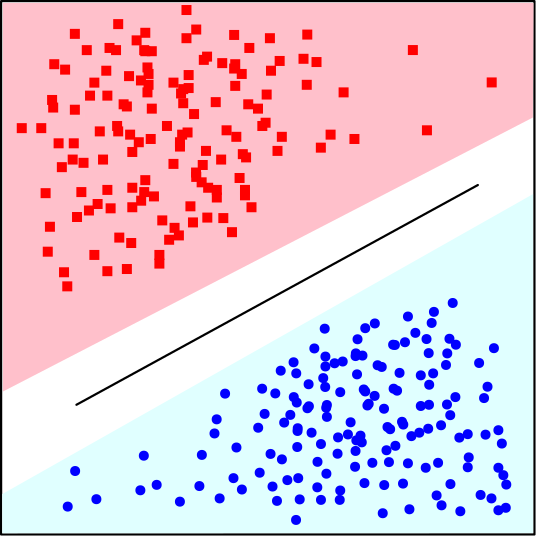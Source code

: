 <?xml version="1.0"?>
<!DOCTYPE ipe SYSTEM "ipe.dtd">
<ipe version="70218" creator="Ipe 7.2.26">
<info created="D:20230321162447" modified="D:20230327223514"/>
<ipestyle name="basic">
<symbol name="arrow/arc(spx)">
<path stroke="sym-stroke" fill="sym-stroke" pen="sym-pen">
0 0 m
-1 0.333 l
-1 -0.333 l
h
</path>
</symbol>
<symbol name="arrow/farc(spx)">
<path stroke="sym-stroke" fill="white" pen="sym-pen">
0 0 m
-1 0.333 l
-1 -0.333 l
h
</path>
</symbol>
<symbol name="arrow/ptarc(spx)">
<path stroke="sym-stroke" fill="sym-stroke" pen="sym-pen">
0 0 m
-1 0.333 l
-0.8 0 l
-1 -0.333 l
h
</path>
</symbol>
<symbol name="arrow/fptarc(spx)">
<path stroke="sym-stroke" fill="white" pen="sym-pen">
0 0 m
-1 0.333 l
-0.8 0 l
-1 -0.333 l
h
</path>
</symbol>
<symbol name="mark/circle(sx)" transformations="translations">
<path fill="sym-stroke">
0.6 0 0 0.6 0 0 e
0.4 0 0 0.4 0 0 e
</path>
</symbol>
<symbol name="mark/disk(sx)" transformations="translations">
<path fill="sym-stroke">
0.6 0 0 0.6 0 0 e
</path>
</symbol>
<symbol name="mark/fdisk(sfx)" transformations="translations">
<group>
<path fill="sym-fill">
0.5 0 0 0.5 0 0 e
</path>
<path fill="sym-stroke" fillrule="eofill">
0.6 0 0 0.6 0 0 e
0.4 0 0 0.4 0 0 e
</path>
</group>
</symbol>
<symbol name="mark/box(sx)" transformations="translations">
<path fill="sym-stroke" fillrule="eofill">
-0.6 -0.6 m
0.6 -0.6 l
0.6 0.6 l
-0.6 0.6 l
h
-0.4 -0.4 m
0.4 -0.4 l
0.4 0.4 l
-0.4 0.4 l
h
</path>
</symbol>
<symbol name="mark/square(sx)" transformations="translations">
<path fill="sym-stroke">
-0.6 -0.6 m
0.6 -0.6 l
0.6 0.6 l
-0.6 0.6 l
h
</path>
</symbol>
<symbol name="mark/fsquare(sfx)" transformations="translations">
<group>
<path fill="sym-fill">
-0.5 -0.5 m
0.5 -0.5 l
0.5 0.5 l
-0.5 0.5 l
h
</path>
<path fill="sym-stroke" fillrule="eofill">
-0.6 -0.6 m
0.6 -0.6 l
0.6 0.6 l
-0.6 0.6 l
h
-0.4 -0.4 m
0.4 -0.4 l
0.4 0.4 l
-0.4 0.4 l
h
</path>
</group>
</symbol>
<symbol name="mark/cross(sx)" transformations="translations">
<group>
<path fill="sym-stroke">
-0.43 -0.57 m
0.57 0.43 l
0.43 0.57 l
-0.57 -0.43 l
h
</path>
<path fill="sym-stroke">
-0.43 0.57 m
0.57 -0.43 l
0.43 -0.57 l
-0.57 0.43 l
h
</path>
</group>
</symbol>
<symbol name="arrow/fnormal(spx)">
<path stroke="sym-stroke" fill="white" pen="sym-pen">
0 0 m
-1 0.333 l
-1 -0.333 l
h
</path>
</symbol>
<symbol name="arrow/pointed(spx)">
<path stroke="sym-stroke" fill="sym-stroke" pen="sym-pen">
0 0 m
-1 0.333 l
-0.8 0 l
-1 -0.333 l
h
</path>
</symbol>
<symbol name="arrow/fpointed(spx)">
<path stroke="sym-stroke" fill="white" pen="sym-pen">
0 0 m
-1 0.333 l
-0.8 0 l
-1 -0.333 l
h
</path>
</symbol>
<symbol name="arrow/linear(spx)">
<path stroke="sym-stroke" pen="sym-pen">
-1 0.333 m
0 0 l
-1 -0.333 l
</path>
</symbol>
<symbol name="arrow/fdouble(spx)">
<path stroke="sym-stroke" fill="white" pen="sym-pen">
0 0 m
-1 0.333 l
-1 -0.333 l
h
-1 0 m
-2 0.333 l
-2 -0.333 l
h
</path>
</symbol>
<symbol name="arrow/double(spx)">
<path stroke="sym-stroke" fill="sym-stroke" pen="sym-pen">
0 0 m
-1 0.333 l
-1 -0.333 l
h
-1 0 m
-2 0.333 l
-2 -0.333 l
h
</path>
</symbol>
<symbol name="arrow/mid-normal(spx)">
<path stroke="sym-stroke" fill="sym-stroke" pen="sym-pen">
0.5 0 m
-0.5 0.333 l
-0.5 -0.333 l
h
</path>
</symbol>
<symbol name="arrow/mid-fnormal(spx)">
<path stroke="sym-stroke" fill="white" pen="sym-pen">
0.5 0 m
-0.5 0.333 l
-0.5 -0.333 l
h
</path>
</symbol>
<symbol name="arrow/mid-pointed(spx)">
<path stroke="sym-stroke" fill="sym-stroke" pen="sym-pen">
0.5 0 m
-0.5 0.333 l
-0.3 0 l
-0.5 -0.333 l
h
</path>
</symbol>
<symbol name="arrow/mid-fpointed(spx)">
<path stroke="sym-stroke" fill="white" pen="sym-pen">
0.5 0 m
-0.5 0.333 l
-0.3 0 l
-0.5 -0.333 l
h
</path>
</symbol>
<symbol name="arrow/mid-double(spx)">
<path stroke="sym-stroke" fill="sym-stroke" pen="sym-pen">
1 0 m
0 0.333 l
0 -0.333 l
h
0 0 m
-1 0.333 l
-1 -0.333 l
h
</path>
</symbol>
<symbol name="arrow/mid-fdouble(spx)">
<path stroke="sym-stroke" fill="white" pen="sym-pen">
1 0 m
0 0.333 l
0 -0.333 l
h
0 0 m
-1 0.333 l
-1 -0.333 l
h
</path>
</symbol>
<anglesize name="22.5 deg" value="22.5"/>
<anglesize name="30 deg" value="30"/>
<anglesize name="45 deg" value="45"/>
<anglesize name="60 deg" value="60"/>
<anglesize name="90 deg" value="90"/>
<arrowsize name="large" value="10"/>
<arrowsize name="small" value="5"/>
<arrowsize name="tiny" value="3"/>
<color name="blue" value="0 0 1"/>
<color name="brown" value="0.647 0.165 0.165"/>
<color name="darkblue" value="0 0 0.545"/>
<color name="darkcyan" value="0 0.545 0.545"/>
<color name="darkgray" value="0.663"/>
<color name="darkgreen" value="0 0.392 0"/>
<color name="darkmagenta" value="0.545 0 0.545"/>
<color name="darkorange" value="1 0.549 0"/>
<color name="darkred" value="0.545 0 0"/>
<color name="gold" value="1 0.843 0"/>
<color name="gray" value="0.745"/>
<color name="green" value="0 1 0"/>
<color name="lightblue" value="0.678 0.847 0.902"/>
<color name="lightcyan" value="0.878 1 1"/>
<color name="lightgray" value="0.827"/>
<color name="lightgreen" value="0.565 0.933 0.565"/>
<color name="lightyellow" value="1 1 0.878"/>
<color name="navy" value="0 0 0.502"/>
<color name="orange" value="1 0.647 0"/>
<color name="pink" value="1 0.753 0.796"/>
<color name="purple" value="0.627 0.125 0.941"/>
<color name="red" value="1 0 0"/>
<color name="seagreen" value="0.18 0.545 0.341"/>
<color name="turquoise" value="0.251 0.878 0.816"/>
<color name="violet" value="0.933 0.51 0.933"/>
<color name="yellow" value="1 1 0"/>
<dashstyle name="dash dot dotted" value="[4 2 1 2 1 2] 0"/>
<dashstyle name="dash dotted" value="[4 2 1 2] 0"/>
<dashstyle name="dashed" value="[4] 0"/>
<dashstyle name="dotted" value="[1 3] 0"/>
<gridsize name="10 pts (~3.5 mm)" value="10"/>
<gridsize name="14 pts (~5 mm)" value="14"/>
<gridsize name="16 pts (~6 mm)" value="16"/>
<gridsize name="20 pts (~7 mm)" value="20"/>
<gridsize name="28 pts (~10 mm)" value="28"/>
<gridsize name="32 pts (~12 mm)" value="32"/>
<gridsize name="4 pts" value="4"/>
<gridsize name="56 pts (~20 mm)" value="56"/>
<gridsize name="8 pts (~3 mm)" value="8"/>
<opacity name="10%" value="0.1"/>
<opacity name="30%" value="0.3"/>
<opacity name="50%" value="0.5"/>
<opacity name="75%" value="0.75"/>
<pen name="fat" value="1.2"/>
<pen name="heavier" value="0.8"/>
<pen name="ultrafat" value="2"/>
<symbolsize name="large" value="5"/>
<symbolsize name="small" value="2"/>
<symbolsize name="tiny" value="1.1"/>
<textsize name="Huge" value="\Huge"/>
<textsize name="LARGE" value="\LARGE"/>
<textsize name="Large" value="\Large"/>
<textsize name="footnote" value="\footnotesize"/>
<textsize name="huge" value="\huge"/>
<textsize name="large" value="\large"/>
<textsize name="script" value="\scriptsize"/>
<textsize name="small" value="\small"/>
<textsize name="tiny" value="\tiny"/>
<textstyle name="center" begin="\begin{center}" end="\end{center}"/>
<textstyle name="item" begin="\begin{itemize}\item{}" end="\end{itemize}"/>
<textstyle name="itemize" begin="\begin{itemize}" end="\end{itemize}"/>
<tiling name="falling" angle="-60" step="4" width="1"/>
<tiling name="rising" angle="30" step="4" width="1"/>
</ipestyle>
<page>
<layer name="alpha"/>
<view layers="alpha" active="alpha"/>
<path layer="alpha" matrix="1 0 0 1 254.825 -64.9865" stroke="black" pen="heavier">
128 576 m
128 384 l
320 384 l
320 576 l
h
</path>
<path matrix="1 0 0 1 1.75686 -1.62729" fill="pink">
381.752 511.983 m
572.725 511.989 l
572.499 470.735 l
381.764 372.115 l
381.744 512.004 l
h
</path>
<use matrix="1 0 0 1 298.508 13.5832" name="mark/square(sx)" pos="115.157 479.787" size="normal" stroke="red"/>
<use matrix="1 0 0 1 298.508 13.5832" name="mark/square(sx)" pos="103.454 474.716" size="normal" stroke="red"/>
<use matrix="1 0 0 1 298.508 13.5832" name="mark/square(sx)" pos="98.7722 451.699" size="normal" stroke="red"/>
<use matrix="1 0 0 1 298.508 13.5832" name="mark/square(sx)" pos="106.184 437.655" size="normal" stroke="red"/>
<use matrix="1 0 0 1 298.508 13.5832" name="mark/square(sx)" pos="123.739 422.831" size="normal" stroke="red"/>
<use matrix="1 0 0 1 298.508 13.5832" name="mark/square(sx)" pos="161.971 426.732" size="normal" stroke="red"/>
<use matrix="1 0 0 1 298.508 13.5832" name="mark/square(sx)" pos="199.421 444.677" size="normal" stroke="red"/>
<use matrix="1 0 0 1 298.508 13.5832" name="mark/square(sx)" pos="194.35 467.304" size="normal" stroke="red"/>
<use matrix="1 0 0 1 298.508 13.5832" name="mark/square(sx)" pos="157.289 476.276" size="normal" stroke="red"/>
<use matrix="1 0 0 1 298.508 13.5832" name="mark/square(sx)" pos="149.877 460.672" size="normal" stroke="red"/>
<use matrix="1 0 0 1 298.508 13.5832" name="mark/square(sx)" pos="149.487 449.358" size="normal" stroke="red"/>
<use matrix="1 0 0 1 298.508 13.5832" name="mark/square(sx)" pos="139.344 427.122" size="normal" stroke="red"/>
<use matrix="1 0 0 1 298.508 13.5832" name="mark/square(sx)" pos="117.888 406.056" size="normal" stroke="red"/>
<use matrix="1 0 0 1 298.508 13.5832" name="mark/square(sx)" pos="108.135 394.743" size="normal" stroke="red"/>
<use matrix="1 0 0 1 298.508 13.5832" name="mark/square(sx)" pos="106.965 399.814" size="normal" stroke="red"/>
<use matrix="1 0 0 1 298.508 13.5832" name="mark/square(sx)" pos="131.542 423.221" size="normal" stroke="red"/>
<use matrix="1 0 0 1 298.508 13.5832" name="mark/square(sx)" pos="146.756 415.809" size="normal" stroke="red"/>
<use matrix="1 0 0 1 298.508 13.5832" name="mark/square(sx)" pos="126.86 412.298" size="normal" stroke="red"/>
<use matrix="1 0 0 1 298.508 13.5832" name="mark/square(sx)" pos="119.058 424.391" size="normal" stroke="red"/>
<use matrix="1 0 0 1 298.508 13.5832" name="mark/square(sx)" pos="148.707 445.067" size="normal" stroke="red"/>
<use matrix="1 0 0 1 298.508 13.5832" name="mark/square(sx)" pos="137.393 471.205" size="normal" stroke="red"/>
<use matrix="1 0 0 1 298.508 13.5832" name="mark/square(sx)" pos="130.761 449.358" size="normal" stroke="red"/>
<use matrix="1 0 0 1 298.508 13.5832" name="mark/square(sx)" pos="110.085 440.386" size="normal" stroke="red"/>
<use matrix="1 0 0 1 298.508 13.5832" name="mark/square(sx)" pos="137.003 464.573" size="normal" stroke="red"/>
<use matrix="1 0 0 1 298.508 13.5832" name="mark/square(sx)" pos="119.838 450.529" size="normal" stroke="red"/>
<use matrix="1 0 0 1 298.508 13.5832" name="mark/square(sx)" pos="122.179 472.375" size="normal" stroke="red"/>
<use matrix="1 0 0 1 298.508 13.5832" name="mark/square(sx)" pos="137.003 473.545" size="normal" stroke="red"/>
<use matrix="1 0 0 1 298.508 13.5832" name="mark/square(sx)" pos="151.437 450.139" size="normal" stroke="red"/>
<use matrix="1 0 0 1 298.508 13.5832" name="mark/square(sx)" pos="156.899 438.435" size="normal" stroke="red"/>
<use matrix="1 0 0 1 298.508 13.5832" name="mark/square(sx)" pos="158.85 430.243" size="normal" stroke="red"/>
<use matrix="1 0 0 1 298.508 13.5832" name="mark/square(sx)" pos="131.542 430.243" size="normal" stroke="red"/>
<use matrix="1 0 0 1 298.508 13.5832" name="mark/square(sx)" pos="110.476 446.237" size="normal" stroke="red"/>
<use matrix="1 0 0 1 298.508 13.5832" name="mark/square(sx)" pos="116.327 463.402" size="normal" stroke="red"/>
<use matrix="1 0 0 1 298.508 13.5832" name="mark/square(sx)" pos="149.097 464.183" size="normal" stroke="red"/>
<use matrix="1 0 0 1 298.508 13.5832" name="mark/square(sx)" pos="165.482 450.919" size="normal" stroke="red"/>
<use matrix="1 0 0 1 298.508 13.5832" name="mark/square(sx)" pos="171.333 442.336" size="normal" stroke="red"/>
<use matrix="1 0 0 1 298.508 13.5832" name="mark/square(sx)" pos="185.377 448.578" size="normal" stroke="red"/>
<use matrix="1 0 0 1 298.508 13.5832" name="mark/square(sx)" pos="181.476 472.375" size="normal" stroke="red"/>
<use matrix="1 0 0 1 298.508 13.5832" name="mark/square(sx)" pos="168.602 474.716" size="normal" stroke="red"/>
<use matrix="1 0 0 1 298.508 13.5832" name="mark/square(sx)" pos="176.795 458.721" size="normal" stroke="red"/>
<use matrix="1 0 0 1 298.508 13.5832" name="mark/square(sx)" pos="183.817 443.507" size="normal" stroke="red"/>
<use matrix="1 0 0 1 298.508 13.5832" name="mark/square(sx)" pos="161.971 429.463" size="normal" stroke="red"/>
<use matrix="1 0 0 1 298.508 13.5832" name="mark/square(sx)" pos="172.113 429.463" size="normal" stroke="red"/>
<use matrix="1 0 0 1 298.508 13.5832" name="mark/square(sx)" pos="202.932 449.358" size="normal" stroke="red"/>
<use matrix="1 0 0 1 298.508 13.5832" name="mark/square(sx)" pos="207.614 464.573" size="normal" stroke="red"/>
<use matrix="1 0 0 1 298.508 13.5832" name="mark/square(sx)" pos="197.861 475.496" size="normal" stroke="red"/>
<use matrix="1 0 0 1 298.508 13.5832" name="mark/square(sx)" pos="181.086 484.078" size="normal" stroke="red"/>
<use matrix="1 0 0 1 298.508 13.5832" name="mark/square(sx)" pos="136.223 479.397" size="normal" stroke="red"/>
<use matrix="1 0 0 1 298.508 13.5832" name="mark/square(sx)" pos="110.866 485.639" size="normal" stroke="red"/>
<use matrix="1 0 0 1 298.508 13.5832" name="mark/square(sx)" pos="151.047 484.078" size="normal" stroke="red"/>
<use matrix="1 0 0 1 298.508 13.5832" name="mark/square(sx)" pos="138.564 479.397" size="normal" stroke="red"/>
<use matrix="1 0 0 1 298.508 13.5832" name="mark/square(sx)" pos="117.888 468.084" size="normal" stroke="red"/>
<use matrix="1 0 0 1 298.508 13.5832" name="mark/square(sx)" pos="107.355 472.765" size="normal" stroke="red"/>
<use matrix="1 0 0 1 298.508 13.5832" name="mark/square(sx)" pos="110.866 458.331" size="normal" stroke="red"/>
<use matrix="1 0 0 1 298.508 13.5832" name="mark/square(sx)" pos="102.673 461.842" size="normal" stroke="red"/>
<use matrix="1 0 0 1 298.508 13.5832" name="mark/square(sx)" pos="138.564 458.721" size="normal" stroke="red"/>
<use matrix="1 0 0 1 298.508 13.5832" name="mark/square(sx)" pos="133.882 446.628" size="normal" stroke="red"/>
<use matrix="1 0 0 1 298.508 13.5832" name="mark/square(sx)" pos="136.223 432.974" size="normal" stroke="red"/>
<use matrix="1 0 0 1 298.508 13.5832" name="mark/square(sx)" pos="135.833 428.682" size="normal" stroke="red"/>
<use matrix="1 0 0 1 298.508 13.5832" name="mark/square(sx)" pos="148.317 413.078" size="normal" stroke="red"/>
<use matrix="1 0 0 1 298.508 13.5832" name="mark/square(sx)" pos="141.295 406.056" size="normal" stroke="red"/>
<use matrix="1 0 0 1 298.508 13.5832" name="mark/square(sx)" pos="129.591 400.984" size="normal" stroke="red"/>
<use matrix="1 0 0 1 298.508 13.5832" name="mark/square(sx)" pos="122.569 400.204" size="normal" stroke="red"/>
<use matrix="1 0 0 1 298.508 13.5832" name="mark/square(sx)" pos="100.333 428.292" size="normal" stroke="red"/>
<use matrix="1 0 0 1 298.508 13.5832" name="mark/square(sx)" pos="101.893 416.199" size="normal" stroke="red"/>
<use matrix="1 0 0 1 298.508 13.5832" name="mark/square(sx)" pos="101.113 407.226" size="normal" stroke="red"/>
<use matrix="1 0 0 1 298.508 13.5832" name="mark/square(sx)" pos="115.937 422.05" size="normal" stroke="red"/>
<use matrix="1 0 0 1 298.508 13.5832" name="mark/square(sx)" pos="113.206 428.682" size="normal" stroke="red"/>
<use matrix="1 0 0 1 298.508 13.5832" name="mark/square(sx)" pos="122.569 429.463" size="normal" stroke="red"/>
<use matrix="1 0 0 1 298.508 13.5832" name="mark/square(sx)" pos="131.542 443.117" size="normal" stroke="red"/>
<use matrix="1 0 0 1 298.508 13.5832" name="mark/square(sx)" pos="129.591 459.501" size="normal" stroke="red"/>
<use matrix="1 0 0 1 298.508 13.5832" name="mark/square(sx)" pos="130.371 470.425" size="normal" stroke="red"/>
<use matrix="1 0 0 1 298.508 13.5832" name="mark/square(sx)" pos="193.18 476.666" size="normal" stroke="red"/>
<use matrix="1 0 0 1 298.508 13.5832" name="mark/square(sx)" pos="211.515 447.798" size="normal" stroke="red"/>
<use matrix="1 0 0 1 298.508 13.5832" name="mark/square(sx)" pos="172.113 427.512" size="normal" stroke="red"/>
<use matrix="1 0 0 1 298.508 13.5832" name="mark/square(sx)" pos="164.311 419.32" size="normal" stroke="red"/>
<use matrix="1 0 0 1 298.508 13.5832" name="mark/square(sx)" pos="154.558 434.144" size="normal" stroke="red"/>
<use matrix="1 0 0 1 298.508 13.5832" name="mark/square(sx)" pos="153.778 456.771" size="normal" stroke="red"/>
<use matrix="1 0 0 1 298.508 13.5832" name="mark/square(sx)" pos="134.663 468.864" size="normal" stroke="red"/>
<use matrix="1 0 0 1 298.508 13.5832" name="mark/square(sx)" pos="125.69 479.787" size="normal" stroke="red"/>
<use matrix="1 0 0 1 298.508 13.5832" name="mark/square(sx)" pos="126.47 489.15" size="normal" stroke="red"/>
<use matrix="1 0 0 1 298.508 13.5832" name="mark/square(sx)" pos="178.355 452.479" size="normal" stroke="red"/>
<use matrix="1 0 0 1 298.508 13.5832" name="mark/square(sx)" pos="179.916 463.793" size="normal" stroke="red"/>
<use matrix="1 0 0 1 298.508 13.5832" name="mark/square(sx)" pos="168.602 466.913" size="normal" stroke="red"/>
<use matrix="1 0 0 1 298.508 13.5832" name="mark/square(sx)" pos="179.526 453.65" size="normal" stroke="red"/>
<use matrix="1 0 0 1 298.508 13.5832" name="mark/square(sx)" pos="170.163 433.754" size="normal" stroke="red"/>
<use matrix="1 0 0 1 298.508 13.5832" name="mark/square(sx)" pos="167.432 414.248" size="normal" stroke="red"/>
<use matrix="1 0 0 1 298.508 13.5832" name="mark/square(sx)" pos="144.806 411.517" size="normal" stroke="red"/>
<use matrix="1 0 0 1 298.508 13.5832" name="mark/square(sx)" pos="141.295 402.935" size="normal" stroke="red"/>
<use matrix="1 0 0 1 298.508 13.5832" name="mark/square(sx)" pos="131.152 410.347" size="normal" stroke="red"/>
<use matrix="1 0 0 1 298.508 13.5832" name="mark/square(sx)" pos="146.366 438.825" size="normal" stroke="red"/>
<use matrix="1 0 0 1 298.508 13.5832" name="mark/square(sx)" pos="138.174 447.798" size="normal" stroke="red"/>
<use matrix="1 0 0 1 298.508 13.5832" name="mark/square(sx)" pos="121.009 440.386" size="normal" stroke="red"/>
<use matrix="1 0 0 1 298.508 13.5832" name="mark/square(sx)" pos="111.646 419.71" size="normal" stroke="red"/>
<use matrix="1 0 0 1 298.508 13.5832" name="mark/square(sx)" pos="126.08 452.479" size="normal" stroke="red"/>
<use matrix="1 0 0 1 298.508 13.5832" name="mark/square(sx)" pos="128.421 460.282" size="normal" stroke="red"/>
<use matrix="1 0 0 1 298.508 13.5832" name="mark/square(sx)" pos="103.063 459.111" size="normal" stroke="red"/>
<use matrix="1 0 0 1 298.508 13.5832" name="mark/square(sx)" pos="105.014 446.237" size="normal" stroke="red"/>
<use matrix="1 0 0 1 298.508 13.5832" name="mark/square(sx)" pos="91.7502 451.699" size="normal" stroke="red"/>
<use matrix="1 0 0 1 298.508 13.5832" name="mark/square(sx)" pos="113.987 439.215" size="normal" stroke="red"/>
<use matrix="1 0 0 1 298.508 13.5832" name="mark/square(sx)" pos="144.025 452.479" size="normal" stroke="red"/>
<use matrix="1 0 0 1 298.508 13.5832" name="mark/square(sx)" pos="151.828 466.133" size="normal" stroke="red"/>
<use matrix="1 0 0 1 298.508 13.5832" name="mark/square(sx)" pos="170.943 471.205" size="normal" stroke="red"/>
<use matrix="1 0 0 1 298.508 13.5832" name="mark/square(sx)" pos="148.707 446.628" size="normal" stroke="red"/>
<use matrix="1 0 0 1 298.508 13.5832" name="mark/square(sx)" pos="146.366 468.084" size="normal" stroke="red"/>
<use matrix="1 0 0 1 298.508 13.5832" name="mark/square(sx)" pos="158.46 477.447" size="normal" stroke="red"/>
<use matrix="1 0 0 1 298.508 13.5832" name="mark/square(sx)" pos="135.833 479.787" size="normal" stroke="red"/>
<use matrix="1 0 0 1 298.508 13.5832" name="mark/square(sx)" pos="123.349 480.567" size="normal" stroke="red"/>
<use matrix="1 0 0 1 298.508 13.5832" name="mark/square(sx)" pos="122.569 463.402" size="normal" stroke="red"/>
<use matrix="1 0 0 1 298.508 13.5832" name="mark/square(sx)" pos="174.454 423.221" size="normal" stroke="red"/>
<use matrix="1 0 0 1 298.508 13.5832" name="mark/square(sx)" pos="153.388 417.759" size="normal" stroke="red"/>
<use matrix="1 0 0 1 298.508 13.5832" name="mark/square(sx)" pos="156.509 432.193" size="normal" stroke="red"/>
<use matrix="1 0 0 1 298.508 13.5832" name="mark/square(sx)" pos="168.993 448.578" size="normal" stroke="red"/>
<use matrix="1 0 0 1 298.508 13.5832" name="mark/square(sx)" pos="161.58 461.062" size="normal" stroke="red"/>
<use matrix="1 0 0 1 298.508 13.5832" name="mark/square(sx)" pos="184.597 475.886" size="normal" stroke="red"/>
<use matrix="1 0 0 1 298.508 13.5832" name="mark/square(sx)" pos="136.223 486.029" size="normal" stroke="red"/>
<use matrix="1 0 0 1 298.508 13.5832" name="mark/square(sx)" pos="137.393 467.304" size="normal" stroke="red"/>
<use matrix="1 0 0 1 298.508 13.5832" name="mark/square(sx)" pos="126.47 450.529" size="normal" stroke="red"/>
<use matrix="1 0 0 1 298.508 13.5832" name="mark/square(sx)" pos="158.069 443.507" size="normal" stroke="red"/>
<use matrix="1 0 0 1 298.508 13.5832" name="mark/square(sx)" pos="163.531 440.386" size="normal" stroke="red"/>
<use matrix="1 0 0 1 298.508 13.5832" name="mark/square(sx)" pos="172.504 441.166" size="normal" stroke="red"/>
<use matrix="1 0 0 1 298.508 13.5832" name="mark/square(sx)" pos="173.284 460.282" size="normal" stroke="red"/>
<use matrix="1 0 0 1 298.508 13.5832" name="mark/square(sx)" pos="163.921 475.106" size="normal" stroke="red"/>
<use matrix="1 0 0 1 298.508 13.5832" name="mark/square(sx)" pos="173.674 480.567" size="normal" stroke="red"/>
<use matrix="1 0 0 1 298.508 13.5832" name="mark/square(sx)" pos="151.047 494.221" size="normal" stroke="red"/>
<use matrix="1 0 0 1 298.508 13.5832" name="mark/square(sx)" pos="133.102 483.298" size="normal" stroke="red"/>
<use matrix="1 0 0 1 298.508 13.5832" name="mark/square(sx)" pos="151.828 470.815" size="normal" stroke="red"/>
<use matrix="1 0 0 1 298.508 13.5832" name="mark/square(sx)" pos="168.212 473.155" size="normal" stroke="red"/>
<use matrix="1 0 0 1 298.508 13.5832" name="mark/square(sx)" pos="168.212 485.249" size="normal" stroke="red"/>
<use matrix="1 0 0 1 298.508 13.5832" name="mark/square(sx)" pos="154.558 487.199" size="normal" stroke="red"/>
<use matrix="1 0 0 1 298.508 13.5832" name="mark/square(sx)" pos="149.877 465.743" size="normal" stroke="red"/>
<use matrix="1 0 0 1 298.508 13.5832" name="mark/square(sx)" pos="134.733 425.582" size="normal" stroke="red"/>
<use matrix="1 0 0 1 298.508 13.5832" name="mark/square(sx)" pos="158.553 419.5" size="normal" stroke="red"/>
<use matrix="1 0 0 1 298.508 13.5832" name="mark/square(sx)" pos="154.499 435.718" size="normal" stroke="red"/>
<use matrix="1 0 0 1 298.508 13.5832" name="mark/square(sx)" pos="152.472 423.554" size="normal" stroke="red"/>
<use matrix="1 0 0 1 298.508 13.5832" name="mark/square(sx)" pos="142.335 418.486" size="normal" stroke="red"/>
<use matrix="1 0 0 1 298.508 13.5832" name="mark/square(sx)" pos="260.929 468.154" size="normal" stroke="red"/>
<use matrix="1 0 0 1 298.508 13.5832" name="mark/square(sx)" pos="237.616 450.922" size="normal" stroke="red"/>
<use matrix="1 0 0 1 298.508 13.5832" name="mark/square(sx)" pos="232.548 479.81" size="normal" stroke="red"/>
<use matrix="1 0 0 1 298.508 13.5832" name="mark/square(sx)" pos="194.537 485.385" size="normal" stroke="red"/>
<path matrix="1 0 0 1 298.508 13.5832" stroke="black" fill="white" pen="heavier">
111.438 352.117 m
255.94 431.216 l
h
</path>
<path matrix="1 0 0 1 298.508 13.5832" fill="lightcyan">
275.806 427.97 m
275.838 305.927 l
84.7166 305.865 l
84.7112 319.965 l
275.795 427.966 l
h
</path>
<use matrix="1 0 0 1 298.508 13.5832" name="mark/disk(sx)" pos="244.477 366.441" size="normal" stroke="blue"/>
<use matrix="1 0 0 1 298.508 13.5832" name="mark/disk(sx)" pos="239.851 363.416" size="normal" stroke="blue"/>
<use matrix="1 0 0 1 298.508 13.5832" name="mark/disk(sx)" pos="244.833 352.207" size="normal" stroke="blue"/>
<use matrix="1 0 0 1 298.508 13.5832" name="mark/disk(sx)" pos="258.71 341.354" size="normal" stroke="blue"/>
<use matrix="1 0 0 1 298.508 13.5832" name="mark/disk(sx)" pos="249.281 340.287" size="normal" stroke="blue"/>
<use matrix="1 0 0 1 298.508 13.5832" name="mark/disk(sx)" pos="238.072 343.489" size="normal" stroke="blue"/>
<use matrix="1 0 0 1 298.508 13.5832" name="mark/disk(sx)" pos="252.661 333.17" size="normal" stroke="blue"/>
<use matrix="1 0 0 1 298.508 13.5832" name="mark/disk(sx)" pos="266.183 323.385" size="normal" stroke="blue"/>
<use matrix="1 0 0 1 298.508 13.5832" name="mark/disk(sx)" pos="256.931 319.648" size="normal" stroke="blue"/>
<use matrix="1 0 0 1 298.508 13.5832" name="mark/disk(sx)" pos="241.096 319.47" size="normal" stroke="blue"/>
<use matrix="1 0 0 1 298.508 13.5832" name="mark/disk(sx)" pos="249.637 313.777" size="normal" stroke="blue"/>
<use matrix="1 0 0 1 298.508 13.5832" name="mark/disk(sx)" pos="222.237 323.207" size="normal" stroke="blue"/>
<use matrix="1 0 0 1 298.508 13.5832" name="mark/disk(sx)" pos="230.777 331.035" size="normal" stroke="blue"/>
<use matrix="1 0 0 1 298.508 13.5832" name="mark/disk(sx)" pos="228.642 345.98" size="normal" stroke="blue"/>
<use matrix="1 0 0 1 298.508 13.5832" name="mark/disk(sx)" pos="201.599 347.759" size="normal" stroke="blue"/>
<use matrix="1 0 0 1 298.508 13.5832" name="mark/disk(sx)" pos="211.74 329.79" size="normal" stroke="blue"/>
<use matrix="1 0 0 1 298.508 13.5832" name="mark/disk(sx)" pos="206.402 321.25" size="normal" stroke="blue"/>
<use matrix="1 0 0 1 298.508 13.5832" name="mark/disk(sx)" pos="187.365 324.986" size="normal" stroke="blue"/>
<use matrix="1 0 0 1 298.508 13.5832" name="mark/disk(sx)" pos="196.083 342.066" size="normal" stroke="blue"/>
<use matrix="1 0 0 1 298.508 13.5832" name="mark/disk(sx)" pos="213.697 340.999" size="normal" stroke="blue"/>
<use matrix="1 0 0 1 298.508 13.5832" name="mark/disk(sx)" pos="216.188 351.852" size="normal" stroke="blue"/>
<use matrix="1 0 0 1 298.508 13.5832" name="mark/disk(sx)" pos="221.347 365.729" size="normal" stroke="blue"/>
<use matrix="1 0 0 1 298.508 13.5832" name="mark/disk(sx)" pos="225.44 373.736" size="normal" stroke="blue"/>
<use matrix="1 0 0 1 298.508 13.5832" name="mark/disk(sx)" pos="211.918 369.643" size="normal" stroke="blue"/>
<use matrix="1 0 0 1 298.508 13.5832" name="mark/disk(sx)" pos="206.402 356.655" size="normal" stroke="blue"/>
<use matrix="1 0 0 1 298.508 13.5832" name="mark/disk(sx)" pos="195.016 359.502" size="normal" stroke="blue"/>
<use matrix="1 0 0 1 298.508 13.5832" name="mark/disk(sx)" pos="189.678 354.876" size="normal" stroke="blue"/>
<use matrix="1 0 0 1 298.508 13.5832" name="mark/disk(sx)" pos="191.101 343.667" size="normal" stroke="blue"/>
<use matrix="1 0 0 1 298.508 13.5832" name="mark/disk(sx)" pos="181.316 334.416" size="normal" stroke="blue"/>
<use matrix="1 0 0 1 298.508 13.5832" name="mark/disk(sx)" pos="191.813 318.047" size="normal" stroke="blue"/>
<use matrix="1 0 0 1 298.508 13.5832" name="mark/disk(sx)" pos="170.997 321.605" size="normal" stroke="blue"/>
<use matrix="1 0 0 1 298.508 13.5832" name="mark/disk(sx)" pos="167.972 325.698" size="normal" stroke="blue"/>
<use matrix="1 0 0 1 298.508 13.5832" name="mark/disk(sx)" pos="179.181 348.827" size="normal" stroke="blue"/>
<use matrix="1 0 0 1 298.508 13.5832" name="mark/disk(sx)" pos="178.291 357.901" size="normal" stroke="blue"/>
<use matrix="1 0 0 1 298.508 13.5832" name="mark/disk(sx)" pos="164.947 356.122" size="normal" stroke="blue"/>
<use matrix="1 0 0 1 298.508 13.5832" name="mark/disk(sx)" pos="161.923 346.87" size="normal" stroke="blue"/>
<use matrix="1 0 0 1 298.508 13.5832" name="mark/disk(sx)" pos="169.039 336.728" size="normal" stroke="blue"/>
<use matrix="1 0 0 1 298.508 13.5832" name="mark/disk(sx)" pos="156.585 334.06" size="normal" stroke="blue"/>
<use matrix="1 0 0 1 298.508 13.5832" name="mark/disk(sx)" pos="155.696 322.851" size="normal" stroke="blue"/>
<use matrix="1 0 0 1 298.508 13.5832" name="mark/disk(sx)" pos="162.99 318.403" size="normal" stroke="blue"/>
<use matrix="1 0 0 1 298.508 13.5832" name="mark/disk(sx)" pos="183.629 317.513" size="normal" stroke="blue"/>
<use matrix="1 0 0 1 298.508 13.5832" name="mark/disk(sx)" pos="206.224 317.869" size="normal" stroke="blue"/>
<use matrix="1 0 0 1 298.508 13.5832" name="mark/disk(sx)" pos="221.703 313.065" size="normal" stroke="blue"/>
<use matrix="1 0 0 1 298.508 13.5832" name="mark/disk(sx)" pos="231.311 314.489" size="normal" stroke="blue"/>
<use matrix="1 0 0 1 298.508 13.5832" name="mark/disk(sx)" pos="242.876 315.912" size="normal" stroke="blue"/>
<use matrix="1 0 0 1 298.508 13.5832" name="mark/disk(sx)" pos="252.305 329.612" size="normal" stroke="blue"/>
<use matrix="1 0 0 1 298.508 13.5832" name="mark/disk(sx)" pos="241.63 331.213" size="normal" stroke="blue"/>
<use matrix="1 0 0 1 298.508 13.5832" name="mark/disk(sx)" pos="246.078 323.563" size="normal" stroke="blue"/>
<use matrix="1 0 0 1 298.508 13.5832" name="mark/disk(sx)" pos="232.023 340.821" size="normal" stroke="blue"/>
<use matrix="1 0 0 1 298.508 13.5832" name="mark/disk(sx)" pos="211.918 335.483" size="normal" stroke="blue"/>
<use matrix="1 0 0 1 298.508 13.5832" name="mark/disk(sx)" pos="199.464 337.974" size="normal" stroke="blue"/>
<use matrix="1 0 0 1 298.508 13.5832" name="mark/disk(sx)" pos="198.218 331.569" size="normal" stroke="blue"/>
<use matrix="1 0 0 1 298.508 13.5832" name="mark/disk(sx)" pos="201.421 327.299" size="normal" stroke="blue"/>
<use matrix="1 0 0 1 298.508 13.5832" name="mark/disk(sx)" pos="199.464 317.869" size="normal" stroke="blue"/>
<use matrix="1 0 0 1 298.508 13.5832" name="mark/disk(sx)" pos="191.279 325.698" size="normal" stroke="blue"/>
<use matrix="1 0 0 1 298.508 13.5832" name="mark/disk(sx)" pos="190.923 336.906" size="normal" stroke="blue"/>
<use matrix="1 0 0 1 298.508 13.5832" name="mark/disk(sx)" pos="185.408 332.458" size="normal" stroke="blue"/>
<use matrix="1 0 0 1 298.508 13.5832" name="mark/disk(sx)" pos="182.027 322.673" size="normal" stroke="blue"/>
<use matrix="1 0 0 1 298.508 13.5832" name="mark/disk(sx)" pos="177.402 327.655" size="normal" stroke="blue"/>
<use matrix="1 0 0 1 298.508 13.5832" name="mark/disk(sx)" pos="176.868 343.845" size="normal" stroke="blue"/>
<use matrix="1 0 0 1 298.508 13.5832" name="mark/disk(sx)" pos="188.433 348.471" size="normal" stroke="blue"/>
<use matrix="1 0 0 1 298.508 13.5832" name="mark/disk(sx)" pos="190.746 352.919" size="normal" stroke="blue"/>
<use matrix="1 0 0 1 298.508 13.5832" name="mark/disk(sx)" pos="190.568 363.416" size="normal" stroke="blue"/>
<use matrix="1 0 0 1 298.508 13.5832" name="mark/disk(sx)" pos="207.292 367.686" size="normal" stroke="blue"/>
<use matrix="1 0 0 1 298.508 13.5832" name="mark/disk(sx)" pos="212.452 363.06" size="normal" stroke="blue"/>
<use matrix="1 0 0 1 298.508 13.5832" name="mark/disk(sx)" pos="225.618 357.901" size="normal" stroke="blue"/>
<use matrix="1 0 0 1 298.508 13.5832" name="mark/disk(sx)" pos="226.863 357.189" size="normal" stroke="blue"/>
<use matrix="1 0 0 1 298.508 13.5832" name="mark/disk(sx)" pos="235.403 351.674" size="normal" stroke="blue"/>
<use matrix="1 0 0 1 298.508 13.5832" name="mark/disk(sx)" pos="234.869 342.066" size="normal" stroke="blue"/>
<use matrix="1 0 0 1 298.508 13.5832" name="mark/disk(sx)" pos="224.372 343.311" size="normal" stroke="blue"/>
<use matrix="1 0 0 1 298.508 13.5832" name="mark/disk(sx)" pos="217.967 331.213" size="normal" stroke="blue"/>
<use matrix="1 0 0 1 298.508 13.5832" name="mark/disk(sx)" pos="215.12 323.918" size="normal" stroke="blue"/>
<use matrix="1 0 0 1 298.508 13.5832" name="mark/disk(sx)" pos="228.998 323.74" size="normal" stroke="blue"/>
<use matrix="1 0 0 1 298.508 13.5832" name="mark/disk(sx)" pos="237.182 329.434" size="normal" stroke="blue"/>
<use matrix="1 0 0 1 298.508 13.5832" name="mark/disk(sx)" pos="242.698 344.735" size="normal" stroke="blue"/>
<use matrix="1 0 0 1 298.508 13.5832" name="mark/disk(sx)" pos="252.305 341.532" size="normal" stroke="blue"/>
<use matrix="1 0 0 1 298.508 13.5832" name="mark/disk(sx)" pos="265.115 326.765" size="normal" stroke="blue"/>
<use matrix="1 0 0 1 298.508 13.5832" name="mark/disk(sx)" pos="263.336 329.434" size="normal" stroke="blue"/>
<use matrix="1 0 0 1 298.508 13.5832" name="mark/disk(sx)" pos="264.582 338.152" size="normal" stroke="blue"/>
<use matrix="1 0 0 1 298.508 13.5832" name="mark/disk(sx)" pos="260.845 318.403" size="normal" stroke="blue"/>
<use matrix="1 0 0 1 298.508 13.5832" name="mark/disk(sx)" pos="263.336 314.133" size="normal" stroke="blue"/>
<use matrix="1 0 0 1 298.508 13.5832" name="mark/disk(sx)" pos="266.005 315.022" size="normal" stroke="blue"/>
<use matrix="1 0 0 1 298.508 13.5832" name="mark/disk(sx)" pos="263.336 342.956" size="normal" stroke="blue"/>
<use matrix="1 0 0 1 298.508 13.5832" name="mark/disk(sx)" pos="258.177 354.52" size="normal" stroke="blue"/>
<use matrix="1 0 0 1 298.508 13.5832" name="mark/disk(sx)" pos="247.857 354.876" size="normal" stroke="blue"/>
<use matrix="1 0 0 1 298.508 13.5832" name="mark/disk(sx)" pos="238.428 359.324" size="normal" stroke="blue"/>
<use matrix="1 0 0 1 298.508 13.5832" name="mark/disk(sx)" pos="235.403 362.705" size="normal" stroke="blue"/>
<use matrix="1 0 0 1 298.508 13.5832" name="mark/disk(sx)" pos="238.25 370.711" size="normal" stroke="blue"/>
<use matrix="1 0 0 1 298.508 13.5832" name="mark/disk(sx)" pos="239.317 381.564" size="normal" stroke="blue"/>
<use matrix="1 0 0 1 298.508 13.5832" name="mark/disk(sx)" pos="218.857 381.386" size="normal" stroke="blue"/>
<use matrix="1 0 0 1 298.508 13.5832" name="mark/disk(sx)" pos="212.629 375.693" size="normal" stroke="blue"/>
<use matrix="1 0 0 1 298.508 13.5832" name="mark/disk(sx)" pos="214.409 369.821" size="normal" stroke="blue"/>
<use matrix="1 0 0 1 298.508 13.5832" name="mark/disk(sx)" pos="227.753 363.594" size="normal" stroke="blue"/>
<use matrix="1 0 0 1 298.508 13.5832" name="mark/disk(sx)" pos="210.139 345.802" size="normal" stroke="blue"/>
<use matrix="1 0 0 1 298.508 13.5832" name="mark/disk(sx)" pos="201.599 352.029" size="normal" stroke="blue"/>
<use matrix="1 0 0 1 298.508 13.5832" name="mark/disk(sx)" pos="201.065 365.907" size="normal" stroke="blue"/>
<use matrix="1 0 0 1 298.508 13.5832" name="mark/disk(sx)" pos="201.065 369.465" size="normal" stroke="blue"/>
<use matrix="1 0 0 1 298.508 13.5832" name="mark/disk(sx)" pos="245.722 375.871" size="normal" stroke="blue"/>
<use matrix="1 0 0 1 298.508 13.5832" name="mark/disk(sx)" pos="261.735 372.49" size="normal" stroke="blue"/>
<use matrix="1 0 0 1 298.508 13.5832" name="mark/disk(sx)" pos="259.422 358.612" size="normal" stroke="blue"/>
<use matrix="1 0 0 1 298.508 13.5832" name="mark/disk(sx)" pos="256.397 367.153" size="normal" stroke="blue"/>
<use matrix="1 0 0 1 298.508 13.5832" name="mark/disk(sx)" pos="248.035 373.736" size="normal" stroke="blue"/>
<use matrix="1 0 0 1 298.508 13.5832" name="mark/disk(sx)" pos="233.446 378.006" size="normal" stroke="blue"/>
<use matrix="1 0 0 1 298.508 13.5832" name="mark/disk(sx)" pos="230.777 383.877" size="normal" stroke="blue"/>
<use matrix="1 0 0 1 298.508 13.5832" name="mark/disk(sx)" pos="229.71 374.625" size="normal" stroke="blue"/>
<use matrix="1 0 0 1 298.508 13.5832" name="mark/disk(sx)" pos="214.157 338.585" size="normal" stroke="blue"/>
<use matrix="1 0 0 1 298.508 13.5832" name="mark/disk(sx)" pos="226.256 337.339" size="normal" stroke="blue"/>
<use matrix="1 0 0 1 298.508 13.5832" name="mark/disk(sx)" pos="223.943 331.468" size="normal" stroke="blue"/>
<use matrix="1 0 0 1 298.508 13.5832" name="mark/disk(sx)" pos="209.175 341.432" size="normal" stroke="blue"/>
<use matrix="1 0 0 1 298.508 13.5832" name="mark/disk(sx)" pos="214.869 357.622" size="normal" stroke="blue"/>
<use matrix="1 0 0 1 298.508 13.5832" name="mark/disk(sx)" pos="200.28 361.714" size="normal" stroke="blue"/>
<use matrix="1 0 0 1 298.508 13.5832" name="mark/disk(sx)" pos="194.586 350.861" size="normal" stroke="blue"/>
<use matrix="1 0 0 1 298.508 13.5832" name="mark/disk(sx)" pos="186.224 345.702" size="normal" stroke="blue"/>
<use matrix="1 0 0 1 298.508 13.5832" name="mark/disk(sx)" pos="205.439 334.493" size="normal" stroke="blue"/>
<use matrix="1 0 0 1 298.508 13.5832" name="mark/disk(sx)" pos="191.028 342.677" size="normal" stroke="blue"/>
<use matrix="1 0 0 1 298.508 13.5832" name="mark/disk(sx)" pos="183.021 356.199" size="normal" stroke="blue"/>
<use matrix="1 0 0 1 298.508 13.5832" name="mark/disk(sx)" pos="189.604 367.408" size="normal" stroke="blue"/>
<use matrix="1 0 0 1 298.508 13.5832" name="mark/disk(sx)" pos="200.813 379.506" size="normal" stroke="blue"/>
<use matrix="1 0 0 1 298.508 13.5832" name="mark/disk(sx)" pos="215.403 379.684" size="normal" stroke="blue"/>
<use matrix="1 0 0 1 298.508 13.5832" name="mark/disk(sx)" pos="212.022 370.61" size="normal" stroke="blue"/>
<use matrix="1 0 0 1 298.508 13.5832" name="mark/disk(sx)" pos="197.077 372.389" size="normal" stroke="blue"/>
<use matrix="1 0 0 1 298.508 13.5832" name="mark/disk(sx)" pos="184.979 364.383" size="normal" stroke="blue"/>
<use matrix="1 0 0 1 298.508 13.5832" name="mark/disk(sx)" pos="195.12 351.573" size="normal" stroke="blue"/>
<use matrix="1 0 0 1 298.508 13.5832" name="mark/disk(sx)" pos="205.617 340.364" size="normal" stroke="blue"/>
<use matrix="1 0 0 1 298.508 13.5832" name="mark/disk(sx)" pos="223.053 335.738" size="normal" stroke="blue"/>
<use matrix="1 0 0 1 298.508 13.5832" name="mark/disk(sx)" pos="238.354 352.107" size="normal" stroke="blue"/>
<use matrix="1 0 0 1 298.508 13.5832" name="mark/disk(sx)" pos="237.465 375.77" size="normal" stroke="blue"/>
<use matrix="1 0 0 1 298.508 13.5832" name="mark/disk(sx)" pos="246.894 388.758" size="normal" stroke="blue"/>
<use matrix="1 0 0 1 298.508 13.5832" name="mark/disk(sx)" pos="219.851 366.34" size="normal" stroke="blue"/>
<use matrix="1 0 0 1 298.508 13.5832" name="mark/disk(sx)" pos="212.2 339.297" size="normal" stroke="blue"/>
<use matrix="1 0 0 1 298.508 13.5832" name="mark/disk(sx)" pos="198.145 322.394" size="normal" stroke="blue"/>
<use matrix="1 0 0 1 298.508 13.5832" name="mark/disk(sx)" pos="190.494 310.652" size="normal" stroke="blue"/>
<use matrix="1 0 0 1 298.508 13.5832" name="mark/disk(sx)" pos="134.45 321.327" size="normal" stroke="blue"/>
<use matrix="1 0 0 1 298.508 13.5832" name="mark/disk(sx)" pos="118.615 318.124" size="normal" stroke="blue"/>
<use matrix="1 0 0 1 298.508 13.5832" name="mark/disk(sx)" pos="108.296 315.455" size="normal" stroke="blue"/>
<use matrix="1 0 0 1 298.508 13.5832" name="mark/disk(sx)" pos="110.964 328.266" size="normal" stroke="blue"/>
<use matrix="1 0 0 1 298.508 13.5832" name="mark/disk(sx)" pos="135.695 333.781" size="normal" stroke="blue"/>
<use matrix="1 0 0 1 298.508 13.5832" name="mark/disk(sx)" pos="140.321 323.284" size="normal" stroke="blue"/>
<use matrix="1 0 0 1 298.508 13.5832" name="mark/disk(sx)" pos="148.683 317.235" size="normal" stroke="blue"/>
<use matrix="1 0 0 1 298.508 13.5832" name="mark/disk(sx)" pos="161.137 341.787" size="normal" stroke="blue"/>
<use matrix="1 0 0 1 298.508 13.5832" name="mark/disk(sx)" pos="215.403 356.91" size="normal" stroke="blue"/>
<use matrix="1 0 0 1 298.508 13.5832" name="mark/disk(sx)" pos="226.078 373.635" size="normal" stroke="blue"/>
<use matrix="1 0 0 1 298.508 13.5832" name="mark/disk(sx)" pos="240.133 385.555" size="normal" stroke="blue"/>
<use matrix="1 0 0 1 298.508 13.5832" name="mark/disk(sx)" pos="244.937 370.61" size="normal" stroke="blue"/>
<use matrix="1 0 0 1 298.508 13.5832" name="mark/disk(sx)" pos="246.005 348.37" size="normal" stroke="blue"/>
<use matrix="1 0 0 1 298.508 13.5832" name="mark/disk(sx)" pos="223.409 344.1" size="normal" stroke="blue"/>
<use matrix="1 0 0 1 298.508 13.5832" name="mark/disk(sx)" pos="218.783 355.309" size="normal" stroke="blue"/>
<use matrix="1 0 0 1 298.508 13.5832" name="mark/disk(sx)" pos="201.347 351.039" size="normal" stroke="blue"/>
<use matrix="1 0 0 1 298.508 13.5832" name="mark/disk(sx)" pos="229.102 344.99" size="normal" stroke="blue"/>
<use matrix="1 0 0 1 298.508 13.5832" name="mark/disk(sx)" pos="222.164 350.683" size="normal" stroke="blue"/>
<use matrix="1 0 0 1 298.508 13.5832" name="mark/disk(sx)" pos="216.648 352.463" size="normal" stroke="blue"/>
<use matrix="1 0 0 1 298.508 13.5832" name="mark/disk(sx)" pos="204.372 367.052" size="normal" stroke="blue"/>
<use matrix="1 0 0 1 298.508 13.5832" name="mark/disk(sx)" pos="200.991 358.512" size="normal" stroke="blue"/>
</page>
</ipe>
